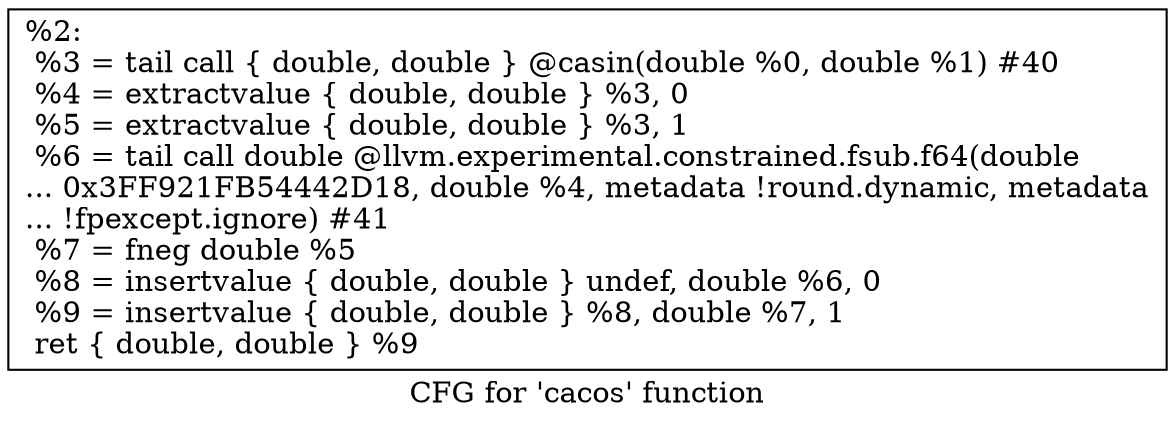 digraph "CFG for 'cacos' function" {
	label="CFG for 'cacos' function";

	Node0x1cd9aa0 [shape=record,label="{%2:\l  %3 = tail call \{ double, double \} @casin(double %0, double %1) #40\l  %4 = extractvalue \{ double, double \} %3, 0\l  %5 = extractvalue \{ double, double \} %3, 1\l  %6 = tail call double @llvm.experimental.constrained.fsub.f64(double\l... 0x3FF921FB54442D18, double %4, metadata !round.dynamic, metadata\l... !fpexcept.ignore) #41\l  %7 = fneg double %5\l  %8 = insertvalue \{ double, double \} undef, double %6, 0\l  %9 = insertvalue \{ double, double \} %8, double %7, 1\l  ret \{ double, double \} %9\l}"];
}
